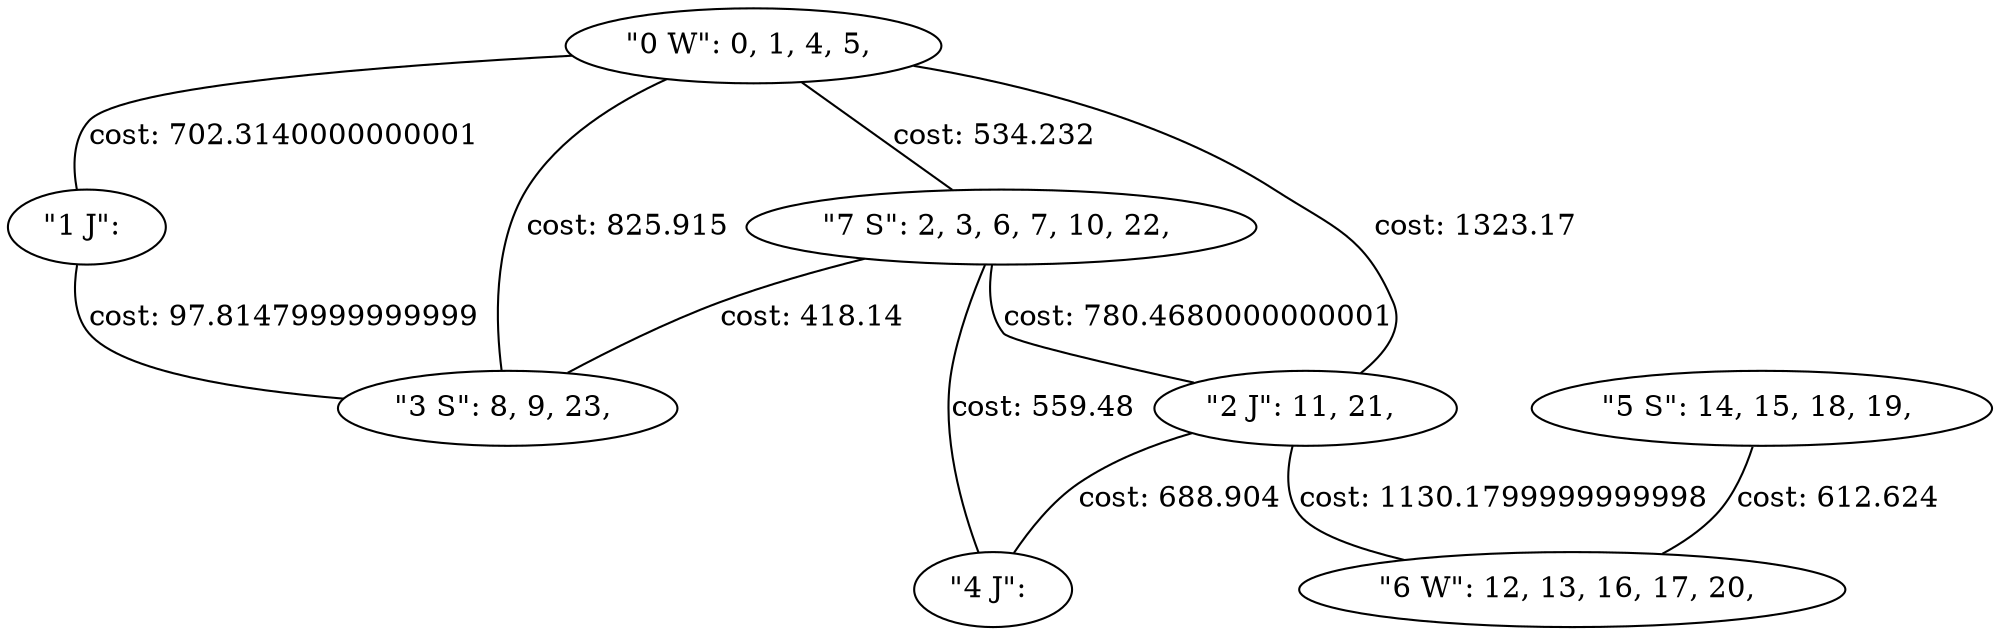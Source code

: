 strict graph  {
0 [label="\"0 W\": 0, 1, 4, 5, ", type=2, supply=0, demand=0];
7 [label="\"7 S\": 2, 3, 6, 7, 10, 22, ", type=1, supply=0, demand=0];
1 [label="\"1 J\": ", type=0, supply=0, demand=0];
3 [label="\"3 S\": 8, 9, 23, ", type=1, supply=0, demand=0];
2 [label="\"2 J\": 11, 21, ", type=0, supply=0, demand=0];
4 [label="\"4 J\": ", type=0, supply=0, demand=0];
5 [label="\"5 S\": 14, 15, 18, 19, ", type=1, supply=0, demand=0];
6 [label="\"6 W\": 12, 13, 16, 17, 20, ", type=2, supply=0, demand=0];
0 -- 7  [label="cost: 534.232", cost="534.232"];
0 -- 1  [label="cost: 702.3140000000001", cost="702.3140000000001"];
0 -- 2  [label="cost: 1323.17", cost="1323.17"];
0 -- 3  [label="cost: 825.915", cost="825.915"];
7 -- 2  [label="cost: 780.4680000000001", cost="780.4680000000001"];
7 -- 4  [label="cost: 559.48", cost="559.48"];
7 -- 3  [label="cost: 418.14", cost="418.14"];
1 -- 3  [label="cost: 97.81479999999999", cost="97.81479999999999"];
2 -- 4  [label="cost: 688.904", cost="688.904"];
2 -- 6  [label="cost: 1130.1799999999998", cost="1130.1799999999998"];
5 -- 6  [label="cost: 612.624", cost="612.624"];
}
